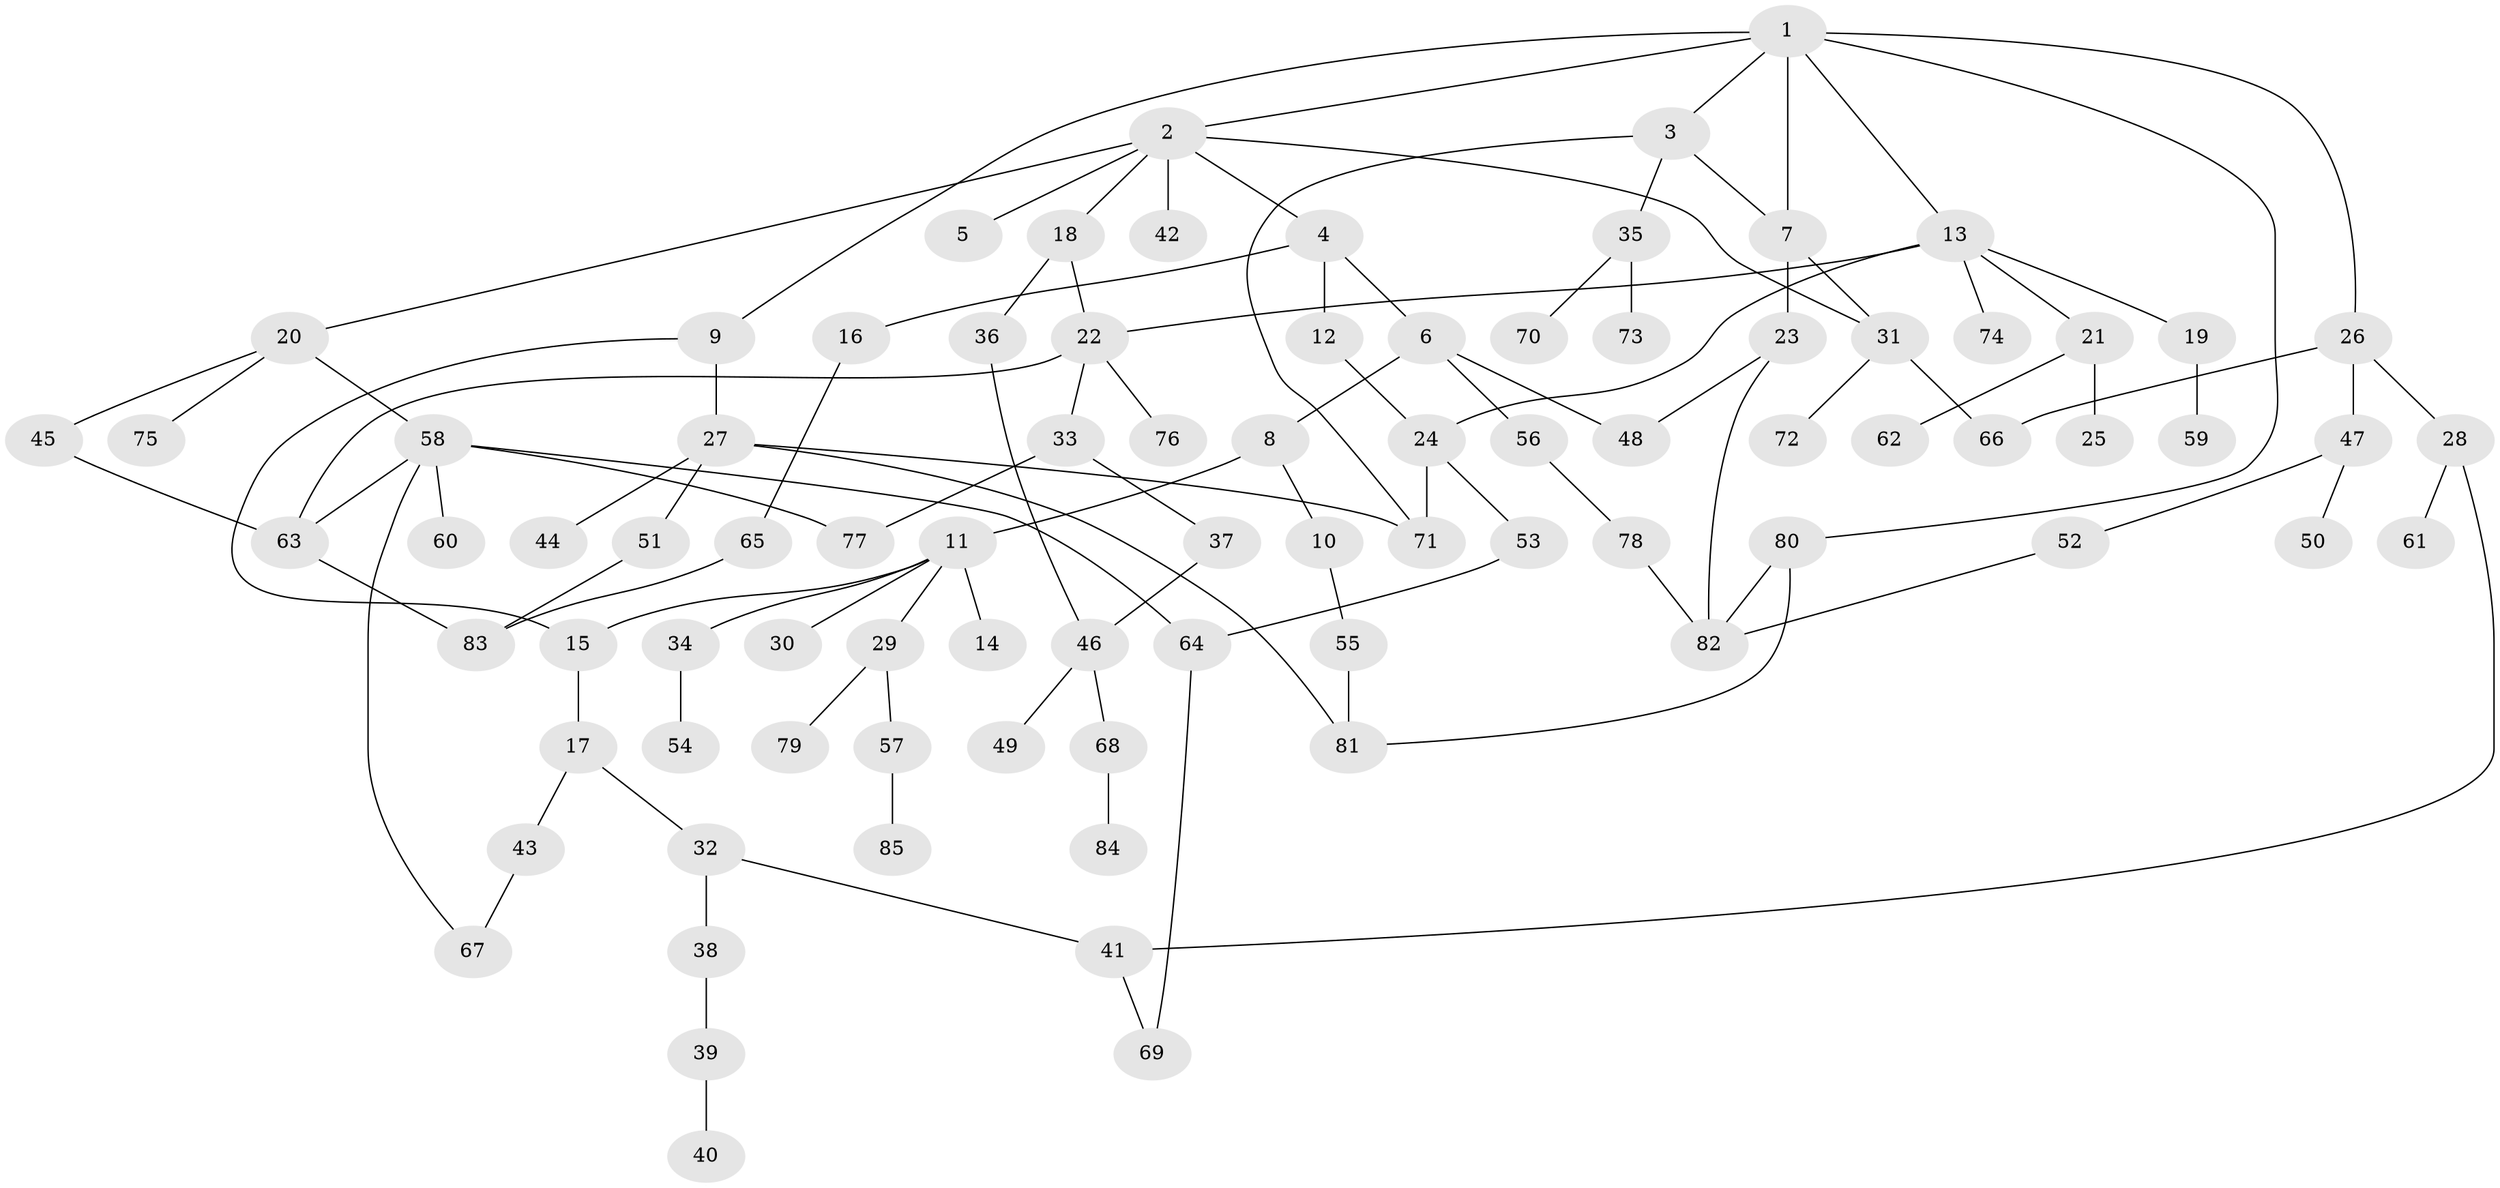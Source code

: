 // coarse degree distribution, {7: 0.05084745762711865, 4: 0.13559322033898305, 1: 0.3220338983050847, 6: 0.05084745762711865, 3: 0.15254237288135594, 2: 0.2542372881355932, 5: 0.01694915254237288, 10: 0.01694915254237288}
// Generated by graph-tools (version 1.1) at 2025/17/03/04/25 18:17:07]
// undirected, 85 vertices, 108 edges
graph export_dot {
graph [start="1"]
  node [color=gray90,style=filled];
  1;
  2;
  3;
  4;
  5;
  6;
  7;
  8;
  9;
  10;
  11;
  12;
  13;
  14;
  15;
  16;
  17;
  18;
  19;
  20;
  21;
  22;
  23;
  24;
  25;
  26;
  27;
  28;
  29;
  30;
  31;
  32;
  33;
  34;
  35;
  36;
  37;
  38;
  39;
  40;
  41;
  42;
  43;
  44;
  45;
  46;
  47;
  48;
  49;
  50;
  51;
  52;
  53;
  54;
  55;
  56;
  57;
  58;
  59;
  60;
  61;
  62;
  63;
  64;
  65;
  66;
  67;
  68;
  69;
  70;
  71;
  72;
  73;
  74;
  75;
  76;
  77;
  78;
  79;
  80;
  81;
  82;
  83;
  84;
  85;
  1 -- 2;
  1 -- 3;
  1 -- 9;
  1 -- 13;
  1 -- 26;
  1 -- 80;
  1 -- 7;
  2 -- 4;
  2 -- 5;
  2 -- 18;
  2 -- 20;
  2 -- 31;
  2 -- 42;
  3 -- 7;
  3 -- 35;
  3 -- 71;
  4 -- 6;
  4 -- 12;
  4 -- 16;
  6 -- 8;
  6 -- 56;
  6 -- 48;
  7 -- 23;
  7 -- 31;
  8 -- 10;
  8 -- 11;
  9 -- 27;
  9 -- 15;
  10 -- 55;
  11 -- 14;
  11 -- 15;
  11 -- 29;
  11 -- 30;
  11 -- 34;
  12 -- 24;
  13 -- 19;
  13 -- 21;
  13 -- 22;
  13 -- 24;
  13 -- 74;
  15 -- 17;
  16 -- 65;
  17 -- 32;
  17 -- 43;
  18 -- 36;
  18 -- 22;
  19 -- 59;
  20 -- 45;
  20 -- 58;
  20 -- 75;
  21 -- 25;
  21 -- 62;
  22 -- 33;
  22 -- 76;
  22 -- 63;
  23 -- 48;
  23 -- 82;
  24 -- 53;
  24 -- 71;
  26 -- 28;
  26 -- 47;
  26 -- 66;
  27 -- 44;
  27 -- 51;
  27 -- 71;
  27 -- 81;
  28 -- 61;
  28 -- 41;
  29 -- 57;
  29 -- 79;
  31 -- 72;
  31 -- 66;
  32 -- 38;
  32 -- 41;
  33 -- 37;
  33 -- 77;
  34 -- 54;
  35 -- 70;
  35 -- 73;
  36 -- 46;
  37 -- 46;
  38 -- 39;
  39 -- 40;
  41 -- 69;
  43 -- 67;
  45 -- 63;
  46 -- 49;
  46 -- 68;
  47 -- 50;
  47 -- 52;
  51 -- 83;
  52 -- 82;
  53 -- 64;
  55 -- 81;
  56 -- 78;
  57 -- 85;
  58 -- 60;
  58 -- 64;
  58 -- 77;
  58 -- 67;
  58 -- 63;
  63 -- 83;
  64 -- 69;
  65 -- 83;
  68 -- 84;
  78 -- 82;
  80 -- 81;
  80 -- 82;
}
